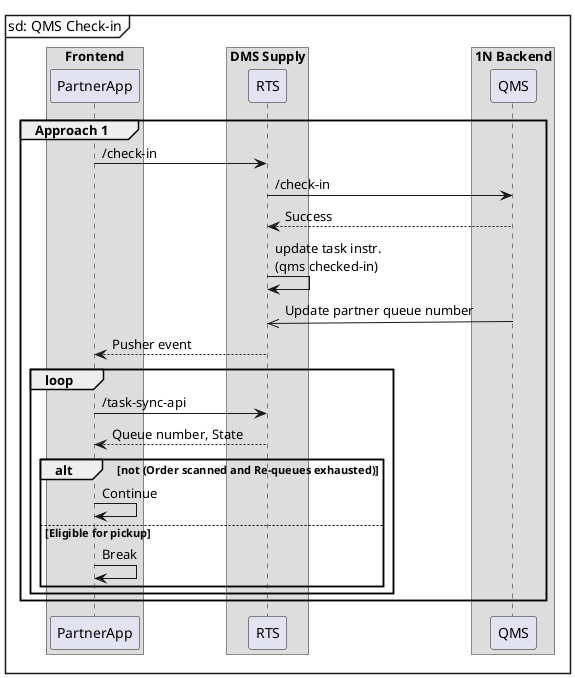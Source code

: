 @startuml
mainframe sd: QMS Check-in

box "Frontend"
participant PartnerApp
box end

box "DMS Supply"
participant RTS
box end

box "1N Backend"
participant QMS
box end

group Approach 1
PartnerApp -> RTS: /check-in
RTS -> QMS: /check-in
QMS --> RTS: Success
RTS -> RTS: update task instr.\n(qms checked-in)
QMS ->>(2) RTS: Update partner queue number
RTS --> PartnerApp: Pusher event

loop
PartnerApp -> RTS: /task-sync-api
RTS --> PartnerApp: Queue number, State
alt not (Order scanned and Re-queues exhausted)
PartnerApp -> PartnerApp: Continue
else Eligible for pickup
PartnerApp -> PartnerApp: Break
end
end
end

@enduml